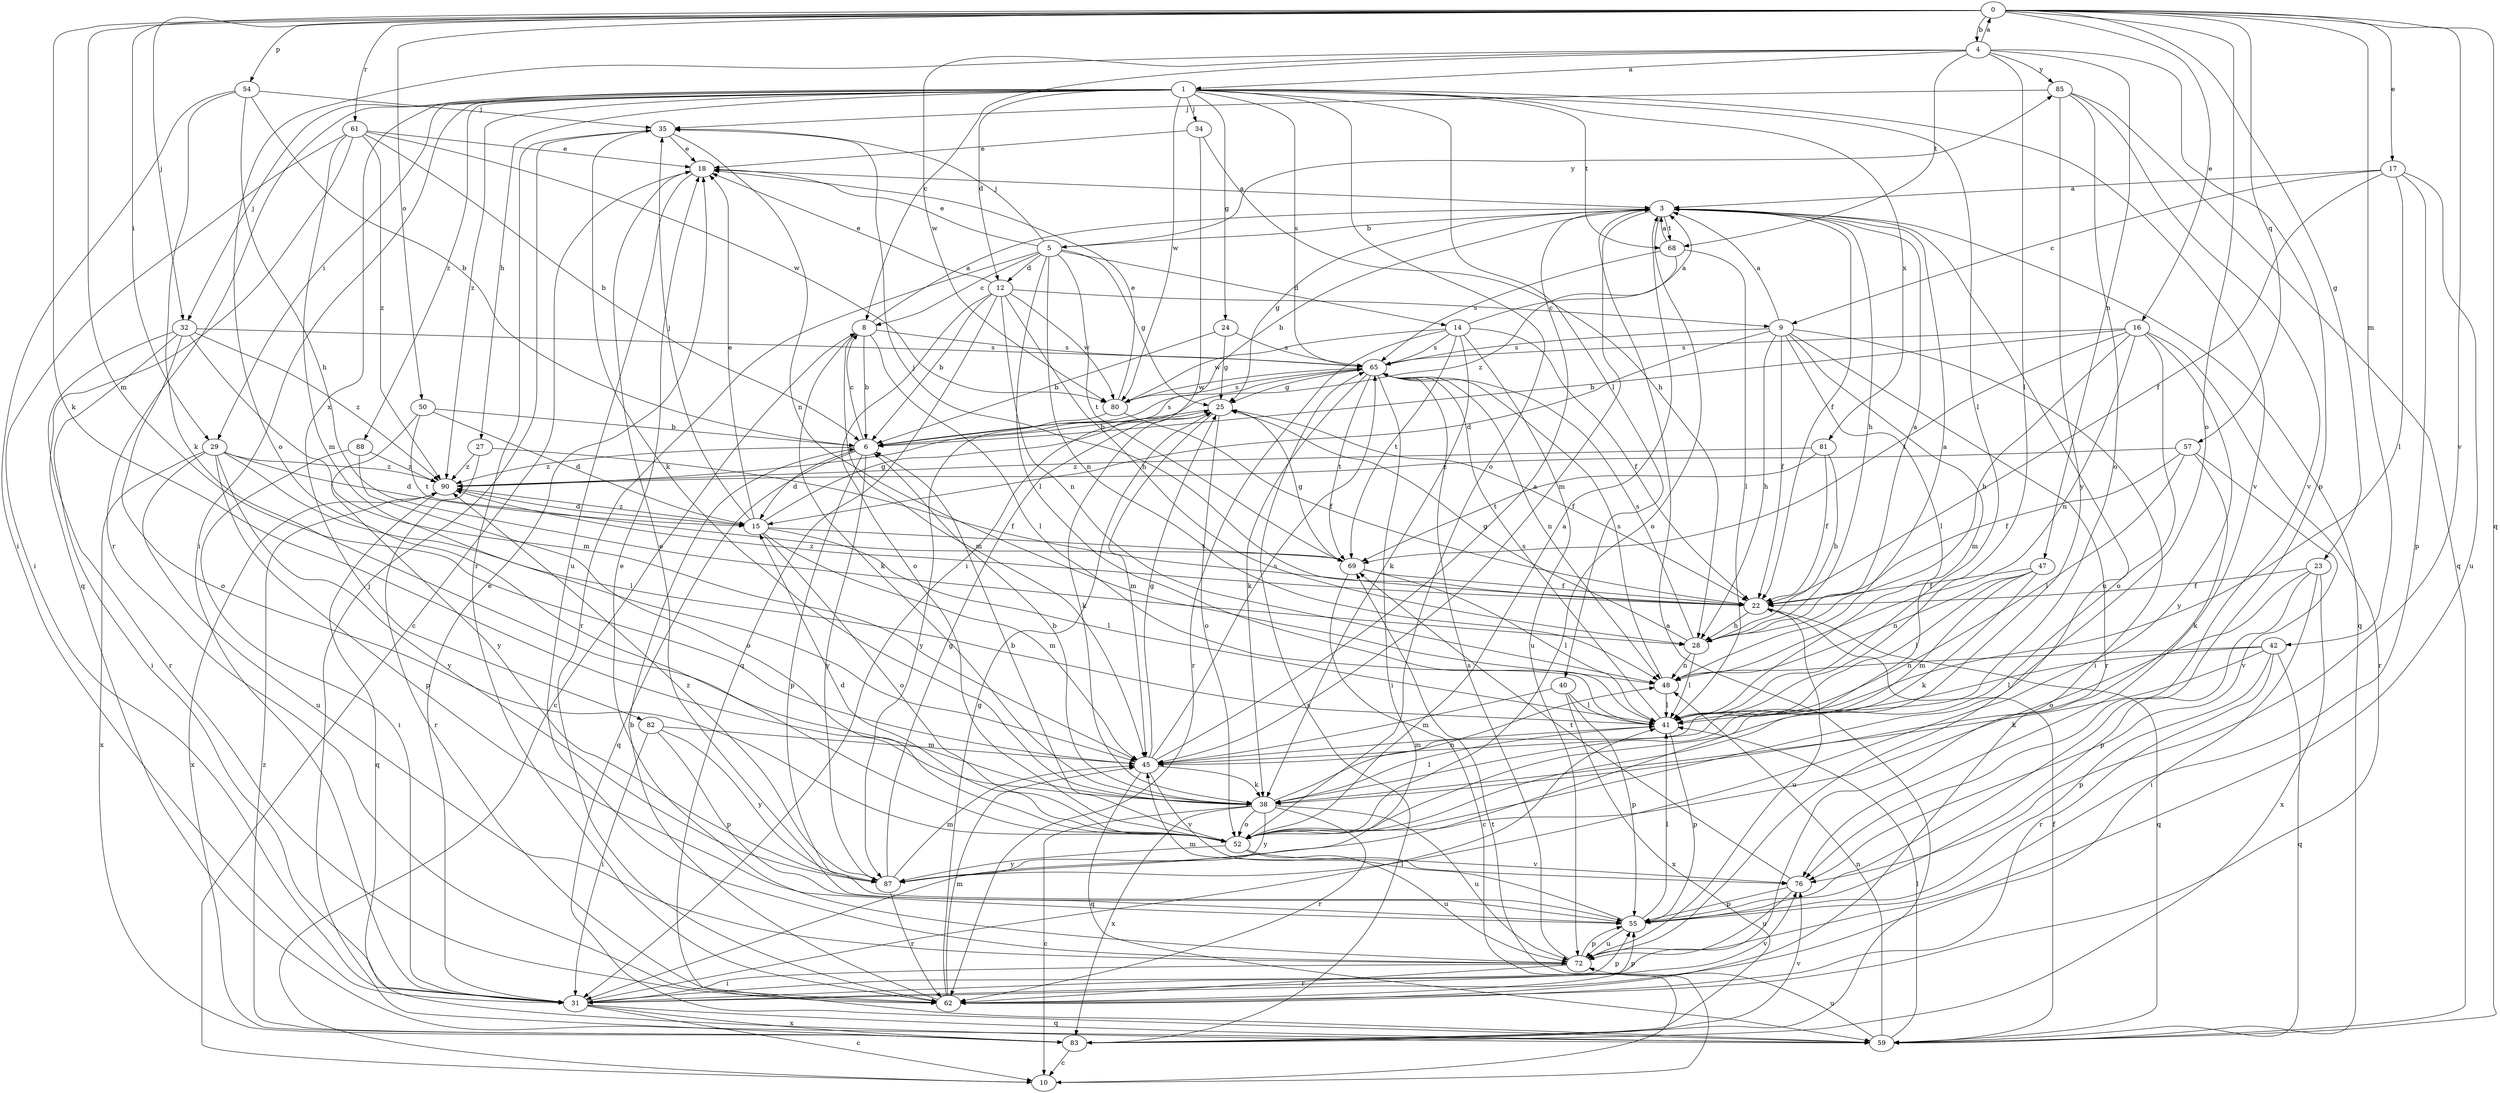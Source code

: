 strict digraph  {
0;
1;
3;
4;
5;
6;
8;
9;
10;
12;
14;
15;
16;
17;
18;
22;
23;
24;
25;
27;
28;
29;
31;
32;
34;
35;
38;
40;
41;
42;
45;
47;
48;
50;
52;
54;
55;
57;
59;
61;
62;
65;
68;
69;
72;
76;
80;
81;
82;
83;
85;
87;
88;
90;
0 -> 4  [label=b];
0 -> 16  [label=e];
0 -> 17  [label=e];
0 -> 23  [label=g];
0 -> 29  [label=i];
0 -> 32  [label=j];
0 -> 38  [label=k];
0 -> 42  [label=m];
0 -> 45  [label=m];
0 -> 50  [label=o];
0 -> 52  [label=o];
0 -> 54  [label=p];
0 -> 57  [label=q];
0 -> 59  [label=q];
0 -> 61  [label=r];
0 -> 76  [label=v];
1 -> 12  [label=d];
1 -> 24  [label=g];
1 -> 27  [label=h];
1 -> 29  [label=i];
1 -> 31  [label=i];
1 -> 32  [label=j];
1 -> 34  [label=j];
1 -> 40  [label=l];
1 -> 41  [label=l];
1 -> 52  [label=o];
1 -> 62  [label=r];
1 -> 65  [label=s];
1 -> 68  [label=t];
1 -> 76  [label=v];
1 -> 80  [label=w];
1 -> 81  [label=x];
1 -> 82  [label=x];
1 -> 88  [label=z];
1 -> 90  [label=z];
3 -> 5  [label=b];
3 -> 6  [label=b];
3 -> 22  [label=f];
3 -> 25  [label=g];
3 -> 28  [label=h];
3 -> 45  [label=m];
3 -> 52  [label=o];
3 -> 59  [label=q];
3 -> 68  [label=t];
3 -> 72  [label=u];
4 -> 0  [label=a];
4 -> 1  [label=a];
4 -> 8  [label=c];
4 -> 41  [label=l];
4 -> 47  [label=n];
4 -> 52  [label=o];
4 -> 55  [label=p];
4 -> 68  [label=t];
4 -> 80  [label=w];
4 -> 85  [label=y];
5 -> 8  [label=c];
5 -> 12  [label=d];
5 -> 14  [label=d];
5 -> 18  [label=e];
5 -> 25  [label=g];
5 -> 35  [label=j];
5 -> 41  [label=l];
5 -> 48  [label=n];
5 -> 62  [label=r];
5 -> 69  [label=t];
5 -> 85  [label=y];
6 -> 8  [label=c];
6 -> 15  [label=d];
6 -> 55  [label=p];
6 -> 59  [label=q];
6 -> 65  [label=s];
6 -> 87  [label=y];
6 -> 90  [label=z];
8 -> 3  [label=a];
8 -> 6  [label=b];
8 -> 38  [label=k];
8 -> 41  [label=l];
8 -> 45  [label=m];
8 -> 65  [label=s];
9 -> 3  [label=a];
9 -> 15  [label=d];
9 -> 22  [label=f];
9 -> 28  [label=h];
9 -> 31  [label=i];
9 -> 41  [label=l];
9 -> 45  [label=m];
9 -> 62  [label=r];
9 -> 65  [label=s];
10 -> 8  [label=c];
10 -> 69  [label=t];
12 -> 6  [label=b];
12 -> 9  [label=c];
12 -> 18  [label=e];
12 -> 28  [label=h];
12 -> 48  [label=n];
12 -> 52  [label=o];
12 -> 59  [label=q];
12 -> 80  [label=w];
14 -> 3  [label=a];
14 -> 22  [label=f];
14 -> 38  [label=k];
14 -> 62  [label=r];
14 -> 65  [label=s];
14 -> 69  [label=t];
14 -> 72  [label=u];
14 -> 80  [label=w];
15 -> 18  [label=e];
15 -> 25  [label=g];
15 -> 35  [label=j];
15 -> 41  [label=l];
15 -> 45  [label=m];
15 -> 52  [label=o];
15 -> 69  [label=t];
15 -> 90  [label=z];
16 -> 6  [label=b];
16 -> 28  [label=h];
16 -> 48  [label=n];
16 -> 52  [label=o];
16 -> 62  [label=r];
16 -> 65  [label=s];
16 -> 69  [label=t];
16 -> 87  [label=y];
17 -> 3  [label=a];
17 -> 9  [label=c];
17 -> 22  [label=f];
17 -> 41  [label=l];
17 -> 55  [label=p];
17 -> 72  [label=u];
18 -> 3  [label=a];
18 -> 10  [label=c];
18 -> 72  [label=u];
22 -> 28  [label=h];
22 -> 35  [label=j];
22 -> 59  [label=q];
22 -> 72  [label=u];
22 -> 90  [label=z];
23 -> 22  [label=f];
23 -> 31  [label=i];
23 -> 52  [label=o];
23 -> 55  [label=p];
23 -> 83  [label=x];
24 -> 6  [label=b];
24 -> 25  [label=g];
24 -> 65  [label=s];
25 -> 6  [label=b];
25 -> 22  [label=f];
25 -> 38  [label=k];
25 -> 45  [label=m];
25 -> 52  [label=o];
27 -> 22  [label=f];
27 -> 62  [label=r];
27 -> 90  [label=z];
28 -> 3  [label=a];
28 -> 25  [label=g];
28 -> 41  [label=l];
28 -> 48  [label=n];
28 -> 65  [label=s];
29 -> 15  [label=d];
29 -> 41  [label=l];
29 -> 55  [label=p];
29 -> 72  [label=u];
29 -> 83  [label=x];
29 -> 87  [label=y];
29 -> 90  [label=z];
31 -> 10  [label=c];
31 -> 18  [label=e];
31 -> 41  [label=l];
31 -> 55  [label=p];
31 -> 59  [label=q];
31 -> 76  [label=v];
31 -> 83  [label=x];
32 -> 31  [label=i];
32 -> 45  [label=m];
32 -> 52  [label=o];
32 -> 62  [label=r];
32 -> 65  [label=s];
32 -> 90  [label=z];
34 -> 18  [label=e];
34 -> 28  [label=h];
34 -> 31  [label=i];
35 -> 18  [label=e];
35 -> 38  [label=k];
35 -> 48  [label=n];
35 -> 62  [label=r];
38 -> 6  [label=b];
38 -> 10  [label=c];
38 -> 41  [label=l];
38 -> 48  [label=n];
38 -> 52  [label=o];
38 -> 62  [label=r];
38 -> 72  [label=u];
38 -> 83  [label=x];
38 -> 87  [label=y];
40 -> 41  [label=l];
40 -> 45  [label=m];
40 -> 55  [label=p];
40 -> 83  [label=x];
41 -> 45  [label=m];
41 -> 55  [label=p];
41 -> 65  [label=s];
42 -> 38  [label=k];
42 -> 41  [label=l];
42 -> 48  [label=n];
42 -> 55  [label=p];
42 -> 59  [label=q];
42 -> 62  [label=r];
45 -> 3  [label=a];
45 -> 25  [label=g];
45 -> 38  [label=k];
45 -> 59  [label=q];
45 -> 65  [label=s];
45 -> 76  [label=v];
47 -> 22  [label=f];
47 -> 38  [label=k];
47 -> 41  [label=l];
47 -> 45  [label=m];
47 -> 48  [label=n];
48 -> 3  [label=a];
48 -> 41  [label=l];
48 -> 65  [label=s];
50 -> 6  [label=b];
50 -> 15  [label=d];
50 -> 69  [label=t];
50 -> 87  [label=y];
52 -> 3  [label=a];
52 -> 6  [label=b];
52 -> 15  [label=d];
52 -> 72  [label=u];
52 -> 76  [label=v];
52 -> 87  [label=y];
54 -> 6  [label=b];
54 -> 28  [label=h];
54 -> 31  [label=i];
54 -> 35  [label=j];
54 -> 38  [label=k];
55 -> 18  [label=e];
55 -> 41  [label=l];
55 -> 45  [label=m];
55 -> 72  [label=u];
57 -> 22  [label=f];
57 -> 38  [label=k];
57 -> 41  [label=l];
57 -> 76  [label=v];
57 -> 90  [label=z];
59 -> 22  [label=f];
59 -> 41  [label=l];
59 -> 48  [label=n];
59 -> 72  [label=u];
61 -> 6  [label=b];
61 -> 18  [label=e];
61 -> 31  [label=i];
61 -> 45  [label=m];
61 -> 59  [label=q];
61 -> 80  [label=w];
61 -> 90  [label=z];
62 -> 6  [label=b];
62 -> 25  [label=g];
62 -> 45  [label=m];
62 -> 55  [label=p];
65 -> 25  [label=g];
65 -> 31  [label=i];
65 -> 38  [label=k];
65 -> 48  [label=n];
65 -> 69  [label=t];
65 -> 80  [label=w];
68 -> 3  [label=a];
68 -> 41  [label=l];
68 -> 65  [label=s];
68 -> 90  [label=z];
69 -> 10  [label=c];
69 -> 22  [label=f];
69 -> 25  [label=g];
69 -> 41  [label=l];
72 -> 18  [label=e];
72 -> 31  [label=i];
72 -> 55  [label=p];
72 -> 62  [label=r];
72 -> 65  [label=s];
76 -> 55  [label=p];
76 -> 69  [label=t];
76 -> 72  [label=u];
80 -> 18  [label=e];
80 -> 22  [label=f];
80 -> 65  [label=s];
80 -> 87  [label=y];
81 -> 22  [label=f];
81 -> 28  [label=h];
81 -> 69  [label=t];
81 -> 90  [label=z];
82 -> 31  [label=i];
82 -> 45  [label=m];
82 -> 55  [label=p];
82 -> 87  [label=y];
83 -> 3  [label=a];
83 -> 10  [label=c];
83 -> 35  [label=j];
83 -> 65  [label=s];
83 -> 76  [label=v];
83 -> 90  [label=z];
85 -> 35  [label=j];
85 -> 52  [label=o];
85 -> 59  [label=q];
85 -> 76  [label=v];
85 -> 87  [label=y];
87 -> 25  [label=g];
87 -> 45  [label=m];
87 -> 62  [label=r];
87 -> 90  [label=z];
88 -> 31  [label=i];
88 -> 52  [label=o];
88 -> 90  [label=z];
90 -> 15  [label=d];
90 -> 59  [label=q];
90 -> 83  [label=x];
}
